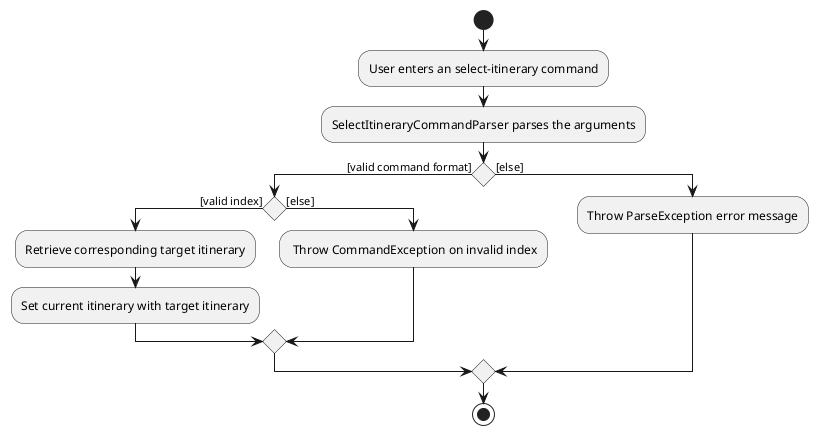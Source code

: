@startuml
start
:User enters an select-itinerary command;
:SelectItineraryCommandParser parses the arguments;

'Since the beta syntax does not support placing the condition outside the
'diamond we place it as the true branch instead.

if () then ([valid command format])
    if () then([valid index])
    :Retrieve corresponding target itinerary;
    :Set current itinerary with target itinerary;
    else ([else])
    : Throw CommandException on invalid index;
    endif
else ([else])
    :Throw ParseException error message;
endif

stop
@enduml
